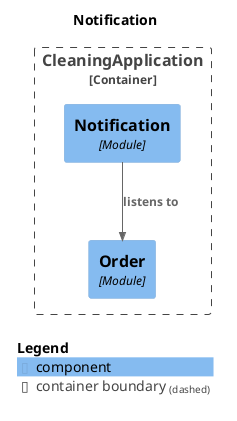 @startuml
set separator none
title Notification

top to bottom direction

!include <C4/C4>
!include <C4/C4_Context>
!include <C4/C4_Component>

Container_Boundary("CleaningApplication.CleaningApplication_boundary", "CleaningApplication", $tags="") {
  Component(CleaningApplication.CleaningApplication.Notification, "Notification", $techn="Module", $descr="", $tags="", $link="")
  Component(CleaningApplication.CleaningApplication.Order, "Order", $techn="Module", $descr="", $tags="", $link="")
}

Rel(CleaningApplication.CleaningApplication.Notification, CleaningApplication.CleaningApplication.Order, "listens to", $techn="", $tags="", $link="")

SHOW_LEGEND(true)
@enduml